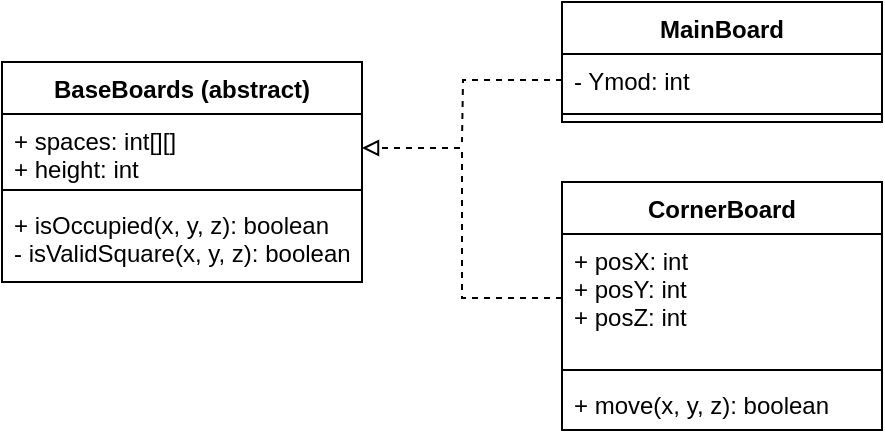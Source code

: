<mxfile version="12.9.3" type="device"><diagram id="va0Rg-2NEcbPc5EBtvpD" name="Page-1"><mxGraphModel dx="1422" dy="720" grid="1" gridSize="10" guides="1" tooltips="1" connect="1" arrows="1" fold="1" page="1" pageScale="1" pageWidth="850" pageHeight="1100" math="0" shadow="0"><root><mxCell id="0"/><mxCell id="1" parent="0"/><mxCell id="knhDEXMnFNmfwHoNxmIJ-1" value="BaseBoards (abstract)" style="swimlane;fontStyle=1;align=center;verticalAlign=top;childLayout=stackLayout;horizontal=1;startSize=26;horizontalStack=0;resizeParent=1;resizeParentMax=0;resizeLast=0;collapsible=1;marginBottom=0;" vertex="1" parent="1"><mxGeometry x="120" y="140" width="180" height="110" as="geometry"/></mxCell><mxCell id="knhDEXMnFNmfwHoNxmIJ-2" value="+ spaces: int[][]&#10;+ height: int" style="text;strokeColor=none;fillColor=none;align=left;verticalAlign=top;spacingLeft=4;spacingRight=4;overflow=hidden;rotatable=0;points=[[0,0.5],[1,0.5]];portConstraint=eastwest;" vertex="1" parent="knhDEXMnFNmfwHoNxmIJ-1"><mxGeometry y="26" width="180" height="34" as="geometry"/></mxCell><mxCell id="knhDEXMnFNmfwHoNxmIJ-3" value="" style="line;strokeWidth=1;fillColor=none;align=left;verticalAlign=middle;spacingTop=-1;spacingLeft=3;spacingRight=3;rotatable=0;labelPosition=right;points=[];portConstraint=eastwest;" vertex="1" parent="knhDEXMnFNmfwHoNxmIJ-1"><mxGeometry y="60" width="180" height="8" as="geometry"/></mxCell><mxCell id="knhDEXMnFNmfwHoNxmIJ-4" value="+ isOccupied(x, y, z): boolean&#10;- isValidSquare(x, y, z): boolean" style="text;strokeColor=none;fillColor=none;align=left;verticalAlign=top;spacingLeft=4;spacingRight=4;overflow=hidden;rotatable=0;points=[[0,0.5],[1,0.5]];portConstraint=eastwest;" vertex="1" parent="knhDEXMnFNmfwHoNxmIJ-1"><mxGeometry y="68" width="180" height="42" as="geometry"/></mxCell><mxCell id="knhDEXMnFNmfwHoNxmIJ-10" value="CornerBoard" style="swimlane;fontStyle=1;align=center;verticalAlign=top;childLayout=stackLayout;horizontal=1;startSize=26;horizontalStack=0;resizeParent=1;resizeParentMax=0;resizeLast=0;collapsible=1;marginBottom=0;" vertex="1" parent="1"><mxGeometry x="400" y="200" width="160" height="124" as="geometry"/></mxCell><mxCell id="knhDEXMnFNmfwHoNxmIJ-11" value="+ posX: int&#10;+ posY: int&#10;+ posZ: int" style="text;strokeColor=none;fillColor=none;align=left;verticalAlign=top;spacingLeft=4;spacingRight=4;overflow=hidden;rotatable=0;points=[[0,0.5],[1,0.5]];portConstraint=eastwest;" vertex="1" parent="knhDEXMnFNmfwHoNxmIJ-10"><mxGeometry y="26" width="160" height="64" as="geometry"/></mxCell><mxCell id="knhDEXMnFNmfwHoNxmIJ-12" value="" style="line;strokeWidth=1;fillColor=none;align=left;verticalAlign=middle;spacingTop=-1;spacingLeft=3;spacingRight=3;rotatable=0;labelPosition=right;points=[];portConstraint=eastwest;" vertex="1" parent="knhDEXMnFNmfwHoNxmIJ-10"><mxGeometry y="90" width="160" height="8" as="geometry"/></mxCell><mxCell id="knhDEXMnFNmfwHoNxmIJ-13" value="+ move(x, y, z): boolean" style="text;strokeColor=none;fillColor=none;align=left;verticalAlign=top;spacingLeft=4;spacingRight=4;overflow=hidden;rotatable=0;points=[[0,0.5],[1,0.5]];portConstraint=eastwest;" vertex="1" parent="knhDEXMnFNmfwHoNxmIJ-10"><mxGeometry y="98" width="160" height="26" as="geometry"/></mxCell><mxCell id="knhDEXMnFNmfwHoNxmIJ-6" value="MainBoard" style="swimlane;fontStyle=1;align=center;verticalAlign=top;childLayout=stackLayout;horizontal=1;startSize=26;horizontalStack=0;resizeParent=1;resizeParentMax=0;resizeLast=0;collapsible=1;marginBottom=0;" vertex="1" parent="1"><mxGeometry x="400" y="110" width="160" height="60" as="geometry"/></mxCell><mxCell id="knhDEXMnFNmfwHoNxmIJ-7" value="- Ymod: int" style="text;strokeColor=none;fillColor=none;align=left;verticalAlign=top;spacingLeft=4;spacingRight=4;overflow=hidden;rotatable=0;points=[[0,0.5],[1,0.5]];portConstraint=eastwest;" vertex="1" parent="knhDEXMnFNmfwHoNxmIJ-6"><mxGeometry y="26" width="160" height="26" as="geometry"/></mxCell><mxCell id="knhDEXMnFNmfwHoNxmIJ-8" value="" style="line;strokeWidth=1;fillColor=none;align=left;verticalAlign=middle;spacingTop=-1;spacingLeft=3;spacingRight=3;rotatable=0;labelPosition=right;points=[];portConstraint=eastwest;" vertex="1" parent="knhDEXMnFNmfwHoNxmIJ-6"><mxGeometry y="52" width="160" height="8" as="geometry"/></mxCell><mxCell id="knhDEXMnFNmfwHoNxmIJ-14" style="edgeStyle=orthogonalEdgeStyle;rounded=0;orthogonalLoop=1;jettySize=auto;html=1;exitX=0;exitY=0.5;exitDx=0;exitDy=0;entryX=1;entryY=0.5;entryDx=0;entryDy=0;endArrow=block;endFill=0;dashed=1;" edge="1" parent="1" source="knhDEXMnFNmfwHoNxmIJ-11" target="knhDEXMnFNmfwHoNxmIJ-2"><mxGeometry relative="1" as="geometry"/></mxCell><mxCell id="knhDEXMnFNmfwHoNxmIJ-15" style="edgeStyle=orthogonalEdgeStyle;rounded=0;orthogonalLoop=1;jettySize=auto;html=1;exitX=0;exitY=0.5;exitDx=0;exitDy=0;dashed=1;endArrow=none;endFill=0;" edge="1" parent="1" source="knhDEXMnFNmfwHoNxmIJ-7"><mxGeometry relative="1" as="geometry"><mxPoint x="350" y="180" as="targetPoint"/></mxGeometry></mxCell></root></mxGraphModel></diagram></mxfile>
